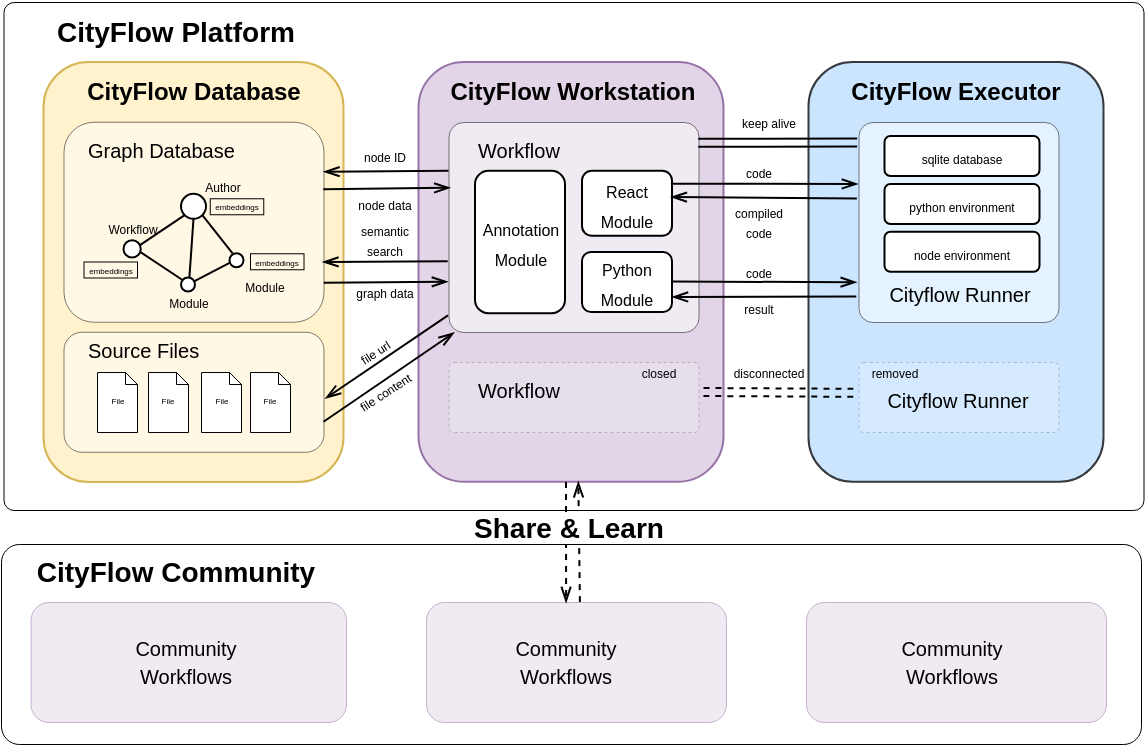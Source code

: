 <mxfile scale="2" border="0">
    <diagram id="j_Uz_649cstQB5dtHdHN" name="Page-1">
        <mxGraphModel dx="726" dy="691" grid="1" gridSize="10" guides="1" tooltips="1" connect="1" arrows="1" fold="1" page="1" pageScale="1" pageWidth="827" pageHeight="1169" math="0" shadow="0">
            <root>
                <mxCell id="0"/>
                <mxCell id="1" parent="0"/>
                <mxCell id="lSzMmfJVvKyT_ffGYAdH-124" value="" style="rounded=1;whiteSpace=wrap;html=1;labelBackgroundColor=none;strokeWidth=0.5;fontSize=4;fontColor=#000000;fillColor=none;arcSize=2;" vertex="1" parent="1">
                    <mxGeometry x="28.75" y="170" width="570" height="254" as="geometry"/>
                </mxCell>
                <mxCell id="lSzMmfJVvKyT_ffGYAdH-122" value="" style="rounded=1;whiteSpace=wrap;html=1;strokeWidth=1;fontSize=4;fillColor=#cce5ff;strokeColor=#36393d;" vertex="1" parent="1">
                    <mxGeometry x="431.25" y="200" width="147.5" height="209.88" as="geometry"/>
                </mxCell>
                <mxCell id="lSzMmfJVvKyT_ffGYAdH-121" value="" style="rounded=1;whiteSpace=wrap;html=1;strokeWidth=1;fontSize=4;fillColor=#e1d5e7;strokeColor=#9673a6;" vertex="1" parent="1">
                    <mxGeometry x="236.25" y="200" width="152.5" height="209.88" as="geometry"/>
                </mxCell>
                <mxCell id="lSzMmfJVvKyT_ffGYAdH-120" value="" style="rounded=1;whiteSpace=wrap;html=1;strokeWidth=1;fontSize=4;fillColor=#fff2cc;strokeColor=#d6b656;" vertex="1" parent="1">
                    <mxGeometry x="48.75" y="200" width="150" height="210" as="geometry"/>
                </mxCell>
                <mxCell id="lSzMmfJVvKyT_ffGYAdH-64" value="" style="rounded=1;whiteSpace=wrap;html=1;fontSize=6;fontColor=#FF3333;strokeWidth=0.5;opacity=50;" vertex="1" parent="1">
                    <mxGeometry x="58.75" y="229.88" width="130" height="100" as="geometry"/>
                </mxCell>
                <mxCell id="lSzMmfJVvKyT_ffGYAdH-109" value="&lt;span style=&quot;font-size: 6px;&quot;&gt;Module&lt;/span&gt;" style="text;html=1;align=center;verticalAlign=middle;resizable=1;points=[];autosize=1;strokeColor=none;fillColor=none;fontSize=8;movable=1;rotatable=1;deletable=1;editable=1;connectable=1;" vertex="1" parent="1">
                    <mxGeometry x="101" y="310" width="40" height="20" as="geometry"/>
                </mxCell>
                <mxCell id="lSzMmfJVvKyT_ffGYAdH-38" value="" style="rounded=1;whiteSpace=wrap;html=1;arcSize=7;strokeWidth=0.5;opacity=50;" vertex="1" parent="1">
                    <mxGeometry x="251.25" y="230" width="125" height="105.01" as="geometry"/>
                </mxCell>
                <mxCell id="lSzMmfJVvKyT_ffGYAdH-4" value="&lt;b&gt;CityFlow Database&lt;/b&gt;" style="text;html=1;strokeColor=none;fillColor=none;align=center;verticalAlign=middle;whiteSpace=wrap;rounded=0;" vertex="1" parent="1">
                    <mxGeometry x="68.75" y="200" width="110" height="30" as="geometry"/>
                </mxCell>
                <mxCell id="lSzMmfJVvKyT_ffGYAdH-21" value="&lt;b&gt;CityFlow Workstation&lt;/b&gt;" style="text;html=1;strokeColor=none;fillColor=none;align=center;verticalAlign=middle;whiteSpace=wrap;rounded=0;" vertex="1" parent="1">
                    <mxGeometry x="246.25" y="200" width="135" height="30" as="geometry"/>
                </mxCell>
                <mxCell id="lSzMmfJVvKyT_ffGYAdH-22" value="&lt;b&gt;CityFlow Executor&lt;/b&gt;" style="text;html=1;strokeColor=none;fillColor=none;align=center;verticalAlign=middle;whiteSpace=wrap;rounded=0;" vertex="1" parent="1">
                    <mxGeometry x="450" y="199.88" width="110" height="30" as="geometry"/>
                </mxCell>
                <mxCell id="lSzMmfJVvKyT_ffGYAdH-23" value="" style="rounded=1;whiteSpace=wrap;html=1;arcSize=7;strokeWidth=0.5;opacity=50;" vertex="1" parent="1">
                    <mxGeometry x="456.25" y="230" width="100" height="100" as="geometry"/>
                </mxCell>
                <mxCell id="lSzMmfJVvKyT_ffGYAdH-24" value="&lt;font style=&quot;font-size: 8px;&quot;&gt;React&lt;br&gt;Module&lt;/font&gt;" style="rounded=1;whiteSpace=wrap;html=1;" vertex="1" parent="1">
                    <mxGeometry x="318" y="254.38" width="45" height="32.5" as="geometry"/>
                </mxCell>
                <mxCell id="lSzMmfJVvKyT_ffGYAdH-28" value="&lt;font style=&quot;font-size: 8px;&quot;&gt;Python Module&lt;/font&gt;" style="rounded=1;whiteSpace=wrap;html=1;" vertex="1" parent="1">
                    <mxGeometry x="318" y="295" width="45" height="30" as="geometry"/>
                </mxCell>
                <mxCell id="lSzMmfJVvKyT_ffGYAdH-33" value="&lt;font style=&quot;font-size: 6px;&quot;&gt;sqlite database&lt;/font&gt;" style="rounded=1;whiteSpace=wrap;html=1;" vertex="1" parent="1">
                    <mxGeometry x="469.25" y="237" width="77.5" height="20" as="geometry"/>
                </mxCell>
                <mxCell id="lSzMmfJVvKyT_ffGYAdH-34" value="&lt;span style=&quot;color: rgb(0, 0, 0); font-family: Helvetica; font-style: normal; font-variant-ligatures: normal; font-variant-caps: normal; font-weight: 400; letter-spacing: normal; orphans: 2; text-indent: 0px; text-transform: none; widows: 2; word-spacing: 0px; -webkit-text-stroke-width: 0px; text-decoration-thickness: initial; text-decoration-style: initial; text-decoration-color: initial; float: none; display: inline !important;&quot;&gt;&lt;font style=&quot;font-size: 10px;&quot;&gt;Cityflow Runner&lt;/font&gt;&lt;/span&gt;" style="text;whiteSpace=wrap;html=1;align=center;" vertex="1" parent="1">
                    <mxGeometry x="462.25" y="302" width="90" height="20" as="geometry"/>
                </mxCell>
                <mxCell id="lSzMmfJVvKyT_ffGYAdH-35" value="&lt;span style=&quot;color: rgb(0, 0, 0); font-family: Helvetica; font-style: normal; font-variant-ligatures: normal; font-variant-caps: normal; font-weight: 400; letter-spacing: normal; orphans: 2; text-align: center; text-indent: 0px; text-transform: none; widows: 2; word-spacing: 0px; -webkit-text-stroke-width: 0px; text-decoration-thickness: initial; text-decoration-style: initial; text-decoration-color: initial; float: none; display: inline !important;&quot;&gt;&lt;font style=&quot;font-size: 10px;&quot;&gt;Workflow&lt;/font&gt;&lt;/span&gt;" style="text;whiteSpace=wrap;html=1;" vertex="1" parent="1">
                    <mxGeometry x="263.75" y="230" width="70" height="15" as="geometry"/>
                </mxCell>
                <mxCell id="lSzMmfJVvKyT_ffGYAdH-36" value="&lt;font style=&quot;font-size: 8px;&quot;&gt;Annotation Module&lt;/font&gt;" style="rounded=1;whiteSpace=wrap;html=1;" vertex="1" parent="1">
                    <mxGeometry x="264.5" y="254.38" width="45" height="71.25" as="geometry"/>
                </mxCell>
                <mxCell id="lSzMmfJVvKyT_ffGYAdH-39" value="" style="endArrow=openThin;html=1;fontSize=8;entryX=-0.003;entryY=0.31;entryDx=0;entryDy=0;entryPerimeter=0;exitX=0.988;exitY=0.199;exitDx=0;exitDy=0;exitPerimeter=0;endFill=0;" edge="1" parent="1" source="lSzMmfJVvKyT_ffGYAdH-24" target="lSzMmfJVvKyT_ffGYAdH-23">
                    <mxGeometry width="50" height="50" relative="1" as="geometry">
                        <mxPoint x="378.75" y="260" as="sourcePoint"/>
                        <mxPoint x="428.75" y="210" as="targetPoint"/>
                    </mxGeometry>
                </mxCell>
                <mxCell id="lSzMmfJVvKyT_ffGYAdH-41" value="" style="endArrow=openThin;html=1;fontSize=8;entryX=-0.009;entryY=0.801;entryDx=0;entryDy=0;entryPerimeter=0;exitX=0.988;exitY=0.199;exitDx=0;exitDy=0;exitPerimeter=0;endFill=0;" edge="1" parent="1" target="lSzMmfJVvKyT_ffGYAdH-23">
                    <mxGeometry width="50" height="50" relative="1" as="geometry">
                        <mxPoint x="363.0" y="309.787" as="sourcePoint"/>
                        <mxPoint x="448.99" y="309.94" as="targetPoint"/>
                    </mxGeometry>
                </mxCell>
                <mxCell id="lSzMmfJVvKyT_ffGYAdH-42" value="" style="endArrow=openThin;html=1;fontSize=8;entryX=1;entryY=0.75;entryDx=0;entryDy=0;exitX=-0.011;exitY=0.873;exitDx=0;exitDy=0;exitPerimeter=0;endFill=0;" edge="1" parent="1" source="lSzMmfJVvKyT_ffGYAdH-23" target="lSzMmfJVvKyT_ffGYAdH-28">
                    <mxGeometry width="50" height="50" relative="1" as="geometry">
                        <mxPoint x="373" y="316.877" as="sourcePoint"/>
                        <mxPoint x="458.99" y="317.03" as="targetPoint"/>
                    </mxGeometry>
                </mxCell>
                <mxCell id="lSzMmfJVvKyT_ffGYAdH-43" value="&lt;font style=&quot;font-size: 6px;&quot;&gt;code&lt;/font&gt;" style="text;html=1;align=center;verticalAlign=middle;resizable=0;points=[];autosize=1;strokeColor=none;fillColor=none;fontSize=8;" vertex="1" parent="1">
                    <mxGeometry x="386.25" y="245" width="40" height="20" as="geometry"/>
                </mxCell>
                <mxCell id="lSzMmfJVvKyT_ffGYAdH-44" value="&lt;font style=&quot;font-size: 6px;&quot;&gt;compiled &lt;br&gt;code&lt;/font&gt;" style="text;html=1;align=center;verticalAlign=middle;resizable=0;points=[];autosize=1;strokeColor=none;fillColor=none;fontSize=8;" vertex="1" parent="1">
                    <mxGeometry x="381.25" y="265" width="50" height="30" as="geometry"/>
                </mxCell>
                <mxCell id="lSzMmfJVvKyT_ffGYAdH-45" value="&lt;font style=&quot;font-size: 6px;&quot;&gt;code&lt;/font&gt;" style="text;html=1;align=center;verticalAlign=middle;resizable=0;points=[];autosize=1;strokeColor=none;fillColor=none;fontSize=8;" vertex="1" parent="1">
                    <mxGeometry x="386.25" y="295" width="40" height="20" as="geometry"/>
                </mxCell>
                <mxCell id="lSzMmfJVvKyT_ffGYAdH-46" value="" style="endArrow=openThin;html=1;fontSize=8;exitX=-0.008;exitY=0.383;exitDx=0;exitDy=0;exitPerimeter=0;entryX=0.987;entryY=0.403;entryDx=0;entryDy=0;entryPerimeter=0;endFill=0;" edge="1" parent="1" source="lSzMmfJVvKyT_ffGYAdH-23" target="lSzMmfJVvKyT_ffGYAdH-24">
                    <mxGeometry width="50" height="50" relative="1" as="geometry">
                        <mxPoint x="363.25" y="269.997" as="sourcePoint"/>
                        <mxPoint x="358.75" y="270" as="targetPoint"/>
                    </mxGeometry>
                </mxCell>
                <mxCell id="lSzMmfJVvKyT_ffGYAdH-47" value="&lt;font style=&quot;font-size: 6px;&quot;&gt;result&lt;/font&gt;" style="text;html=1;align=center;verticalAlign=middle;resizable=0;points=[];autosize=1;strokeColor=none;fillColor=none;fontSize=8;" vertex="1" parent="1">
                    <mxGeometry x="386.25" y="313.01" width="40" height="20" as="geometry"/>
                </mxCell>
                <mxCell id="lSzMmfJVvKyT_ffGYAdH-48" value="" style="rounded=1;whiteSpace=wrap;html=1;arcSize=7;dashed=1;strokeWidth=0.5;opacity=20;" vertex="1" parent="1">
                    <mxGeometry x="251.25" y="350" width="125" height="35.01" as="geometry"/>
                </mxCell>
                <mxCell id="lSzMmfJVvKyT_ffGYAdH-49" value="&lt;span style=&quot;color: rgb(0, 0, 0); font-family: Helvetica; font-style: normal; font-variant-ligatures: normal; font-variant-caps: normal; font-weight: 400; letter-spacing: normal; orphans: 2; text-align: center; text-indent: 0px; text-transform: none; widows: 2; word-spacing: 0px; -webkit-text-stroke-width: 0px; text-decoration-thickness: initial; text-decoration-style: initial; text-decoration-color: initial; float: none; display: inline !important;&quot;&gt;&lt;font style=&quot;font-size: 10px;&quot;&gt;Workflow&lt;/font&gt;&lt;/span&gt;" style="text;whiteSpace=wrap;html=1;" vertex="1" parent="1">
                    <mxGeometry x="263.75" y="350" width="70" height="15" as="geometry"/>
                </mxCell>
                <mxCell id="lSzMmfJVvKyT_ffGYAdH-50" value="" style="rounded=1;whiteSpace=wrap;html=1;arcSize=7;dashed=1;strokeWidth=0.5;opacity=20;" vertex="1" parent="1">
                    <mxGeometry x="456.25" y="350" width="100" height="35.01" as="geometry"/>
                </mxCell>
                <mxCell id="lSzMmfJVvKyT_ffGYAdH-51" value="&lt;span style=&quot;color: rgb(0, 0, 0); font-family: Helvetica; font-style: normal; font-variant-ligatures: normal; font-variant-caps: normal; font-weight: 400; letter-spacing: normal; orphans: 2; text-indent: 0px; text-transform: none; widows: 2; word-spacing: 0px; -webkit-text-stroke-width: 0px; text-decoration-thickness: initial; text-decoration-style: initial; text-decoration-color: initial; float: none; display: inline !important;&quot;&gt;&lt;font style=&quot;font-size: 10px;&quot;&gt;Cityflow Runner&lt;/font&gt;&lt;/span&gt;" style="text;whiteSpace=wrap;html=1;align=center;" vertex="1" parent="1">
                    <mxGeometry x="461.25" y="355" width="90" height="20" as="geometry"/>
                </mxCell>
                <mxCell id="lSzMmfJVvKyT_ffGYAdH-58" value="" style="endArrow=none;dashed=1;html=1;fontSize=8;shape=link;entryX=-0.026;entryY=0.44;entryDx=0;entryDy=0;entryPerimeter=0;" edge="1" parent="1" target="lSzMmfJVvKyT_ffGYAdH-50">
                    <mxGeometry width="50" height="50" relative="1" as="geometry">
                        <mxPoint x="378.75" y="365" as="sourcePoint"/>
                        <mxPoint x="448.75" y="363" as="targetPoint"/>
                    </mxGeometry>
                </mxCell>
                <mxCell id="lSzMmfJVvKyT_ffGYAdH-60" value="&lt;font style=&quot;font-size: 6px;&quot;&gt;disconnected&lt;/font&gt;" style="text;html=1;align=center;verticalAlign=middle;resizable=0;points=[];autosize=1;strokeColor=none;fillColor=none;fontSize=8;" vertex="1" parent="1">
                    <mxGeometry x="381.25" y="345" width="60" height="20" as="geometry"/>
                </mxCell>
                <mxCell id="lSzMmfJVvKyT_ffGYAdH-61" value="&lt;font style=&quot;font-size: 6px;&quot;&gt;removed&lt;/font&gt;" style="text;html=1;align=center;verticalAlign=middle;resizable=0;points=[];autosize=1;strokeColor=none;fillColor=none;fontSize=8;" vertex="1" parent="1">
                    <mxGeometry x="448.75" y="345" width="50" height="20" as="geometry"/>
                </mxCell>
                <mxCell id="lSzMmfJVvKyT_ffGYAdH-65" value="" style="rounded=1;whiteSpace=wrap;html=1;fontSize=6;fontColor=#FF3333;arcSize=15;strokeWidth=0.5;opacity=50;" vertex="1" parent="1">
                    <mxGeometry x="58.75" y="334.88" width="130" height="60" as="geometry"/>
                </mxCell>
                <mxCell id="lSzMmfJVvKyT_ffGYAdH-68" value="&lt;span style=&quot;color: rgb(0, 0, 0); font-family: Helvetica; font-style: normal; font-variant-ligatures: normal; font-variant-caps: normal; font-weight: 400; letter-spacing: normal; orphans: 2; text-align: center; text-indent: 0px; text-transform: none; widows: 2; word-spacing: 0px; -webkit-text-stroke-width: 0px; text-decoration-thickness: initial; text-decoration-style: initial; text-decoration-color: initial; float: none; display: inline !important;&quot;&gt;&lt;font style=&quot;font-size: 10px;&quot;&gt;Source Files&lt;/font&gt;&lt;/span&gt;" style="text;whiteSpace=wrap;html=1;" vertex="1" parent="1">
                    <mxGeometry x="68.75" y="329.89" width="70" height="15" as="geometry"/>
                </mxCell>
                <mxCell id="lSzMmfJVvKyT_ffGYAdH-69" value="&lt;span style=&quot;color: rgb(0, 0, 0); font-family: Helvetica; font-style: normal; font-variant-ligatures: normal; font-variant-caps: normal; font-weight: 400; letter-spacing: normal; orphans: 2; text-align: center; text-indent: 0px; text-transform: none; widows: 2; word-spacing: 0px; -webkit-text-stroke-width: 0px; text-decoration-thickness: initial; text-decoration-style: initial; text-decoration-color: initial; float: none; display: inline !important;&quot;&gt;&lt;font style=&quot;font-size: 10px;&quot;&gt;Graph Database&lt;/font&gt;&lt;/span&gt;" style="text;whiteSpace=wrap;html=1;" vertex="1" parent="1">
                    <mxGeometry x="68.75" y="229.88" width="80" height="15" as="geometry"/>
                </mxCell>
                <mxCell id="lSzMmfJVvKyT_ffGYAdH-70" value="" style="endArrow=classic;html=1;fontSize=6;fontColor=#FF3333;shape=link;entryX=-0.007;entryY=0.103;entryDx=0;entryDy=0;entryPerimeter=0;exitX=0.999;exitY=0.099;exitDx=0;exitDy=0;exitPerimeter=0;" edge="1" parent="1" source="lSzMmfJVvKyT_ffGYAdH-38" target="lSzMmfJVvKyT_ffGYAdH-23">
                    <mxGeometry width="50" height="50" relative="1" as="geometry">
                        <mxPoint x="378.75" y="240" as="sourcePoint"/>
                        <mxPoint x="428.75" y="200" as="targetPoint"/>
                    </mxGeometry>
                </mxCell>
                <mxCell id="lSzMmfJVvKyT_ffGYAdH-71" value="&lt;font style=&quot;font-size: 6px;&quot;&gt;keep alive&lt;/font&gt;" style="text;html=1;align=center;verticalAlign=middle;resizable=0;points=[];autosize=1;strokeColor=none;fillColor=none;fontSize=8;" vertex="1" parent="1">
                    <mxGeometry x="386.25" y="220" width="50" height="20" as="geometry"/>
                </mxCell>
                <mxCell id="lSzMmfJVvKyT_ffGYAdH-72" value="&lt;font style=&quot;font-size: 6px;&quot;&gt;closed&lt;/font&gt;" style="text;html=1;align=center;verticalAlign=middle;resizable=0;points=[];autosize=1;strokeColor=none;fillColor=none;fontSize=8;" vertex="1" parent="1">
                    <mxGeometry x="336.25" y="345.01" width="40" height="20" as="geometry"/>
                </mxCell>
                <mxCell id="lSzMmfJVvKyT_ffGYAdH-78" value="&lt;font style=&quot;font-size: 6px;&quot;&gt;python environment&lt;/font&gt;" style="rounded=1;whiteSpace=wrap;html=1;" vertex="1" parent="1">
                    <mxGeometry x="469.25" y="261" width="77.5" height="20" as="geometry"/>
                </mxCell>
                <mxCell id="lSzMmfJVvKyT_ffGYAdH-79" value="&lt;font style=&quot;font-size: 6px;&quot;&gt;node environment&lt;/font&gt;" style="rounded=1;whiteSpace=wrap;html=1;" vertex="1" parent="1">
                    <mxGeometry x="469.25" y="284.88" width="77.5" height="20" as="geometry"/>
                </mxCell>
                <mxCell id="lSzMmfJVvKyT_ffGYAdH-80" value="" style="endArrow=openThin;html=1;fontSize=6;fontColor=#FF3333;entryX=1;entryY=0.25;entryDx=0;entryDy=0;exitX=0;exitY=0.232;exitDx=0;exitDy=0;exitPerimeter=0;endFill=0;" edge="1" parent="1" source="lSzMmfJVvKyT_ffGYAdH-38" target="lSzMmfJVvKyT_ffGYAdH-64">
                    <mxGeometry width="50" height="50" relative="1" as="geometry">
                        <mxPoint x="248.75" y="255" as="sourcePoint"/>
                        <mxPoint x="298.75" y="230" as="targetPoint"/>
                    </mxGeometry>
                </mxCell>
                <mxCell id="lSzMmfJVvKyT_ffGYAdH-81" value="&lt;span style=&quot;font-size: 6px;&quot;&gt;node ID&lt;/span&gt;" style="text;html=1;align=center;verticalAlign=middle;resizable=0;points=[];autosize=1;strokeColor=none;fillColor=none;fontSize=8;" vertex="1" parent="1">
                    <mxGeometry x="198.75" y="237" width="40" height="20" as="geometry"/>
                </mxCell>
                <mxCell id="lSzMmfJVvKyT_ffGYAdH-83" value="" style="endArrow=openThin;html=1;fontSize=8;exitX=0.999;exitY=0.337;exitDx=0;exitDy=0;exitPerimeter=0;entryX=0.007;entryY=0.313;entryDx=0;entryDy=0;entryPerimeter=0;endFill=0;" edge="1" parent="1" source="lSzMmfJVvKyT_ffGYAdH-64" target="lSzMmfJVvKyT_ffGYAdH-38">
                    <mxGeometry width="50" height="50" relative="1" as="geometry">
                        <mxPoint x="198.75" y="269" as="sourcePoint"/>
                        <mxPoint x="248.75" y="264" as="targetPoint"/>
                    </mxGeometry>
                </mxCell>
                <mxCell id="lSzMmfJVvKyT_ffGYAdH-84" value="&lt;span style=&quot;font-size: 6px;&quot;&gt;node data&lt;/span&gt;" style="text;html=1;align=center;verticalAlign=middle;resizable=0;points=[];autosize=1;strokeColor=none;fillColor=none;fontSize=8;" vertex="1" parent="1">
                    <mxGeometry x="193.75" y="260.63" width="50" height="20" as="geometry"/>
                </mxCell>
                <mxCell id="lSzMmfJVvKyT_ffGYAdH-86" value="" style="endArrow=openThin;html=1;fontSize=6;fontColor=#FF3333;entryX=0.996;entryY=0.701;entryDx=0;entryDy=0;exitX=-0.003;exitY=0.663;exitDx=0;exitDy=0;exitPerimeter=0;entryPerimeter=0;endFill=0;" edge="1" parent="1" source="lSzMmfJVvKyT_ffGYAdH-38" target="lSzMmfJVvKyT_ffGYAdH-64">
                    <mxGeometry width="50" height="50" relative="1" as="geometry">
                        <mxPoint x="251.25" y="297.992" as="sourcePoint"/>
                        <mxPoint x="198.75" y="298.63" as="targetPoint"/>
                    </mxGeometry>
                </mxCell>
                <mxCell id="lSzMmfJVvKyT_ffGYAdH-88" value="" style="endArrow=openThin;html=1;fontSize=6;fontColor=#FF3333;entryX=1.044;entryY=1;entryDx=0;entryDy=0;entryPerimeter=0;exitX=1.001;exitY=0.805;exitDx=0;exitDy=0;exitPerimeter=0;endFill=0;" edge="1" parent="1" source="lSzMmfJVvKyT_ffGYAdH-64">
                    <mxGeometry width="50" height="50" relative="1" as="geometry">
                        <mxPoint x="198.75" y="320" as="sourcePoint"/>
                        <mxPoint x="250.95" y="309.88" as="targetPoint"/>
                    </mxGeometry>
                </mxCell>
                <mxCell id="lSzMmfJVvKyT_ffGYAdH-91" value="&lt;span style=&quot;font-size: 6px;&quot;&gt;graph data&lt;/span&gt;" style="text;html=1;align=center;verticalAlign=middle;resizable=0;points=[];autosize=1;strokeColor=none;fillColor=none;fontSize=8;" vertex="1" parent="1">
                    <mxGeometry x="193.75" y="305" width="50" height="20" as="geometry"/>
                </mxCell>
                <mxCell id="lSzMmfJVvKyT_ffGYAdH-92" value="&lt;span style=&quot;font-size: 6px;&quot;&gt;semantic &lt;br&gt;search&lt;/span&gt;" style="text;html=1;align=center;verticalAlign=middle;resizable=0;points=[];autosize=1;strokeColor=none;fillColor=none;fontSize=8;" vertex="1" parent="1">
                    <mxGeometry x="193.75" y="274.25" width="50" height="30" as="geometry"/>
                </mxCell>
                <mxCell id="lSzMmfJVvKyT_ffGYAdH-93" value="" style="endArrow=openThin;html=1;fontSize=6;fontColor=#FF3333;exitX=1;exitY=0.75;exitDx=0;exitDy=0;entryX=0.023;entryY=1.002;entryDx=0;entryDy=0;entryPerimeter=0;endFill=0;" edge="1" parent="1" source="lSzMmfJVvKyT_ffGYAdH-65" target="lSzMmfJVvKyT_ffGYAdH-38">
                    <mxGeometry width="50" height="50" relative="1" as="geometry">
                        <mxPoint x="198.75" y="380" as="sourcePoint"/>
                        <mxPoint x="248.75" y="330" as="targetPoint"/>
                    </mxGeometry>
                </mxCell>
                <mxCell id="lSzMmfJVvKyT_ffGYAdH-94" value="&lt;span style=&quot;font-size: 6px;&quot;&gt;file url&lt;/span&gt;" style="text;html=1;align=center;verticalAlign=middle;resizable=0;points=[];autosize=1;strokeColor=none;fillColor=none;fontSize=8;rotation=-33;" vertex="1" parent="1">
                    <mxGeometry x="193.75" y="335.01" width="40" height="20" as="geometry"/>
                </mxCell>
                <mxCell id="lSzMmfJVvKyT_ffGYAdH-95" value="" style="endArrow=none;html=1;fontSize=6;fontColor=#FF3333;exitX=1.007;exitY=0.556;exitDx=0;exitDy=0;startArrow=openThin;startFill=0;endFill=0;exitPerimeter=0;entryX=-0.002;entryY=0.921;entryDx=0;entryDy=0;entryPerimeter=0;" edge="1" parent="1" source="lSzMmfJVvKyT_ffGYAdH-65" target="lSzMmfJVvKyT_ffGYAdH-38">
                    <mxGeometry width="50" height="50" relative="1" as="geometry">
                        <mxPoint x="186.06" y="370.29" as="sourcePoint"/>
                        <mxPoint x="248.75" y="330" as="targetPoint"/>
                    </mxGeometry>
                </mxCell>
                <mxCell id="lSzMmfJVvKyT_ffGYAdH-96" value="&lt;span style=&quot;font-size: 6px;&quot;&gt;file content&lt;/span&gt;" style="text;html=1;align=center;verticalAlign=middle;resizable=0;points=[];autosize=1;strokeColor=none;fillColor=none;fontSize=8;rotation=-33;" vertex="1" parent="1">
                    <mxGeometry x="193.75" y="354.88" width="50" height="20" as="geometry"/>
                </mxCell>
                <mxCell id="lSzMmfJVvKyT_ffGYAdH-97" value="" style="ellipse;whiteSpace=wrap;html=1;aspect=fixed;fontSize=6;fontColor=#FF3333;" vertex="1" parent="1">
                    <mxGeometry x="117.5" y="265.88" width="12.5" height="12.5" as="geometry"/>
                </mxCell>
                <mxCell id="lSzMmfJVvKyT_ffGYAdH-98" value="" style="ellipse;whiteSpace=wrap;html=1;aspect=fixed;fontSize=6;fontColor=#FF3333;" vertex="1" parent="1">
                    <mxGeometry x="88.75" y="289.13" width="8.62" height="8.62" as="geometry"/>
                </mxCell>
                <mxCell id="lSzMmfJVvKyT_ffGYAdH-99" value="" style="ellipse;whiteSpace=wrap;html=1;aspect=fixed;fontSize=6;fontColor=#FF3333;" vertex="1" parent="1">
                    <mxGeometry x="141.75" y="295.63" width="7" height="7" as="geometry"/>
                </mxCell>
                <mxCell id="lSzMmfJVvKyT_ffGYAdH-102" value="&lt;span style=&quot;font-size: 6px;&quot;&gt;Author&lt;/span&gt;" style="text;html=1;align=center;verticalAlign=middle;resizable=0;points=[];autosize=1;strokeColor=none;fillColor=none;fontSize=8;" vertex="1" parent="1">
                    <mxGeometry x="117.5" y="252.13" width="40" height="20" as="geometry"/>
                </mxCell>
                <mxCell id="lSzMmfJVvKyT_ffGYAdH-103" value="&lt;span style=&quot;font-size: 6px;&quot;&gt;Workflow&lt;/span&gt;" style="text;html=1;align=center;verticalAlign=middle;resizable=0;points=[];autosize=1;strokeColor=none;fillColor=none;fontSize=8;" vertex="1" parent="1">
                    <mxGeometry x="67.5" y="272.75" width="50" height="20" as="geometry"/>
                </mxCell>
                <mxCell id="lSzMmfJVvKyT_ffGYAdH-104" value="&lt;span style=&quot;font-size: 6px;&quot;&gt;Module&lt;/span&gt;" style="text;html=1;align=center;verticalAlign=middle;resizable=0;points=[];autosize=1;strokeColor=none;fillColor=none;fontSize=8;" vertex="1" parent="1">
                    <mxGeometry x="138.75" y="302" width="40" height="20" as="geometry"/>
                </mxCell>
                <mxCell id="lSzMmfJVvKyT_ffGYAdH-105" value="&lt;font style=&quot;font-size: 4px;&quot; color=&quot;#000000&quot;&gt;embeddings&lt;/font&gt;" style="rounded=0;whiteSpace=wrap;html=1;fontSize=6;fontColor=#FF3333;strokeWidth=0.5;fillColor=none;" vertex="1" parent="1">
                    <mxGeometry x="68.75" y="299.75" width="26.75" height="8" as="geometry"/>
                </mxCell>
                <mxCell id="lSzMmfJVvKyT_ffGYAdH-106" value="&lt;font style=&quot;font-size: 4px;&quot; color=&quot;#000000&quot;&gt;embeddings&lt;/font&gt;" style="rounded=0;whiteSpace=wrap;html=1;fontSize=6;fontColor=#FF3333;strokeWidth=0.5;fillColor=none;" vertex="1" parent="1">
                    <mxGeometry x="131.88" y="268.13" width="26.75" height="8" as="geometry"/>
                </mxCell>
                <mxCell id="lSzMmfJVvKyT_ffGYAdH-107" value="&lt;font style=&quot;font-size: 4px;&quot; color=&quot;#000000&quot;&gt;embeddings&lt;/font&gt;" style="rounded=0;whiteSpace=wrap;html=1;fontSize=6;fontColor=#FF3333;strokeWidth=0.5;fillColor=none;" vertex="1" parent="1">
                    <mxGeometry x="152" y="295.63" width="26.75" height="8" as="geometry"/>
                </mxCell>
                <mxCell id="lSzMmfJVvKyT_ffGYAdH-108" value="" style="ellipse;whiteSpace=wrap;html=1;aspect=fixed;fontSize=6;fontColor=#FF3333;" vertex="1" parent="1">
                    <mxGeometry x="117.5" y="307.75" width="7" height="7" as="geometry"/>
                </mxCell>
                <mxCell id="lSzMmfJVvKyT_ffGYAdH-110" value="" style="endArrow=none;html=1;fontSize=4;fontColor=#000000;entryX=0;entryY=1;entryDx=0;entryDy=0;exitX=0.586;exitY=0.948;exitDx=0;exitDy=0;exitPerimeter=0;" edge="1" parent="1" source="lSzMmfJVvKyT_ffGYAdH-103" target="lSzMmfJVvKyT_ffGYAdH-97">
                    <mxGeometry width="50" height="50" relative="1" as="geometry">
                        <mxPoint x="98.75" y="327.75" as="sourcePoint"/>
                        <mxPoint x="148.75" y="277.75" as="targetPoint"/>
                    </mxGeometry>
                </mxCell>
                <mxCell id="lSzMmfJVvKyT_ffGYAdH-111" value="" style="endArrow=none;html=1;fontSize=4;fontColor=#000000;exitX=0.441;exitY=0.075;exitDx=0;exitDy=0;exitPerimeter=0;entryX=0.964;entryY=0.675;entryDx=0;entryDy=0;entryPerimeter=0;" edge="1" parent="1" target="lSzMmfJVvKyT_ffGYAdH-98">
                    <mxGeometry width="50" height="50" relative="1" as="geometry">
                        <mxPoint x="118.64" y="309.25" as="sourcePoint"/>
                        <mxPoint x="98.75" y="297.75" as="targetPoint"/>
                    </mxGeometry>
                </mxCell>
                <mxCell id="lSzMmfJVvKyT_ffGYAdH-112" value="" style="endArrow=none;html=1;fontSize=4;fontColor=#000000;entryX=0.5;entryY=1;entryDx=0;entryDy=0;" edge="1" parent="1" target="lSzMmfJVvKyT_ffGYAdH-97">
                    <mxGeometry width="50" height="50" relative="1" as="geometry">
                        <mxPoint x="121.699" y="307.75" as="sourcePoint"/>
                        <mxPoint x="58.75" y="287.75" as="targetPoint"/>
                    </mxGeometry>
                </mxCell>
                <mxCell id="lSzMmfJVvKyT_ffGYAdH-113" value="" style="endArrow=none;html=1;fontSize=4;fontColor=#000000;entryX=1;entryY=1;entryDx=0;entryDy=0;exitX=0.22;exitY=0.012;exitDx=0;exitDy=0;exitPerimeter=0;" edge="1" parent="1" source="lSzMmfJVvKyT_ffGYAdH-99" target="lSzMmfJVvKyT_ffGYAdH-97">
                    <mxGeometry width="50" height="50" relative="1" as="geometry">
                        <mxPoint x="-11.25" y="347.75" as="sourcePoint"/>
                        <mxPoint x="38.75" y="297.75" as="targetPoint"/>
                    </mxGeometry>
                </mxCell>
                <mxCell id="lSzMmfJVvKyT_ffGYAdH-115" value="" style="endArrow=none;html=1;fontSize=4;fontColor=#000000;exitX=0.037;exitY=0.673;exitDx=0;exitDy=0;exitPerimeter=0;entryX=0.898;entryY=0.293;entryDx=0;entryDy=0;entryPerimeter=0;" edge="1" parent="1" source="lSzMmfJVvKyT_ffGYAdH-99" target="lSzMmfJVvKyT_ffGYAdH-108">
                    <mxGeometry width="50" height="50" relative="1" as="geometry">
                        <mxPoint x="138.75" y="297.75" as="sourcePoint"/>
                        <mxPoint x="128.75" y="307.75" as="targetPoint"/>
                    </mxGeometry>
                </mxCell>
                <mxCell id="lSzMmfJVvKyT_ffGYAdH-116" value="File" style="shape=note;size=6;whiteSpace=wrap;html=1;strokeWidth=0.5;fontSize=4;fontColor=#000000;" vertex="1" parent="1">
                    <mxGeometry x="75.5" y="355.01" width="20" height="30" as="geometry"/>
                </mxCell>
                <mxCell id="lSzMmfJVvKyT_ffGYAdH-117" value="File" style="shape=note;size=6;whiteSpace=wrap;html=1;strokeWidth=0.5;fontSize=4;fontColor=#000000;" vertex="1" parent="1">
                    <mxGeometry x="101" y="355.01" width="20" height="30" as="geometry"/>
                </mxCell>
                <mxCell id="lSzMmfJVvKyT_ffGYAdH-118" value="File" style="shape=note;size=6;whiteSpace=wrap;html=1;strokeWidth=0.5;fontSize=4;fontColor=#000000;" vertex="1" parent="1">
                    <mxGeometry x="127.5" y="355.01" width="20" height="30" as="geometry"/>
                </mxCell>
                <mxCell id="lSzMmfJVvKyT_ffGYAdH-119" value="File" style="shape=note;size=6;whiteSpace=wrap;html=1;strokeWidth=0.5;fontSize=4;fontColor=#000000;" vertex="1" parent="1">
                    <mxGeometry x="152" y="355.01" width="20" height="30" as="geometry"/>
                </mxCell>
                <mxCell id="lSzMmfJVvKyT_ffGYAdH-125" value="" style="rounded=1;whiteSpace=wrap;html=1;labelBackgroundColor=none;strokeWidth=0.5;fontSize=4;fontColor=#000000;fillColor=none;arcSize=9;" vertex="1" parent="1">
                    <mxGeometry x="27.5" y="441" width="570" height="100" as="geometry"/>
                </mxCell>
                <mxCell id="lSzMmfJVvKyT_ffGYAdH-126" value="&lt;b&gt;&lt;font style=&quot;font-size: 14px;&quot;&gt;CityFlow Platform&lt;/font&gt;&lt;/b&gt;" style="text;html=1;strokeColor=none;fillColor=none;align=center;verticalAlign=middle;whiteSpace=wrap;rounded=0;labelBackgroundColor=none;strokeWidth=0.5;fontSize=4;fontColor=#000000;" vertex="1" parent="1">
                    <mxGeometry x="35.75" y="169.88" width="158" height="30" as="geometry"/>
                </mxCell>
                <mxCell id="lSzMmfJVvKyT_ffGYAdH-127" value="&lt;b&gt;&lt;font style=&quot;font-size: 14px;&quot;&gt;CityFlow Community&lt;/font&gt;&lt;/b&gt;" style="text;html=1;strokeColor=none;fillColor=none;align=center;verticalAlign=middle;whiteSpace=wrap;rounded=0;labelBackgroundColor=none;strokeWidth=0.5;fontSize=4;fontColor=#000000;" vertex="1" parent="1">
                    <mxGeometry x="35.75" y="440" width="158" height="30" as="geometry"/>
                </mxCell>
                <mxCell id="lSzMmfJVvKyT_ffGYAdH-128" value="" style="rounded=1;whiteSpace=wrap;html=1;labelBackgroundColor=none;strokeWidth=0.5;fontSize=14;fillColor=#e1d5e7;strokeColor=#9673a6;opacity=50;" vertex="1" parent="1">
                    <mxGeometry x="42.25" y="470" width="157.75" height="60" as="geometry"/>
                </mxCell>
                <mxCell id="lSzMmfJVvKyT_ffGYAdH-129" value="" style="rounded=1;whiteSpace=wrap;html=1;labelBackgroundColor=none;strokeWidth=0.5;fontSize=14;fillColor=#e1d5e7;strokeColor=#9673a6;opacity=50;" vertex="1" parent="1">
                    <mxGeometry x="240" y="470" width="150" height="60" as="geometry"/>
                </mxCell>
                <mxCell id="lSzMmfJVvKyT_ffGYAdH-131" value="" style="rounded=1;whiteSpace=wrap;html=1;labelBackgroundColor=none;strokeWidth=0.5;fontSize=14;fillColor=#e1d5e7;strokeColor=#9673a6;opacity=50;" vertex="1" parent="1">
                    <mxGeometry x="430" y="470" width="150" height="60" as="geometry"/>
                </mxCell>
                <mxCell id="lSzMmfJVvKyT_ffGYAdH-134" value="&lt;span style=&quot;color: rgb(0, 0, 0); font-family: Helvetica; font-style: normal; font-variant-ligatures: normal; font-variant-caps: normal; font-weight: 400; letter-spacing: normal; orphans: 2; text-indent: 0px; text-transform: none; widows: 2; word-spacing: 0px; -webkit-text-stroke-width: 0px; text-decoration-thickness: initial; text-decoration-style: initial; text-decoration-color: initial; float: none; display: inline !important;&quot;&gt;&lt;font style=&quot;font-size: 10px;&quot;&gt;Community Workflows&lt;/font&gt;&lt;/span&gt;" style="text;whiteSpace=wrap;html=1;align=center;" vertex="1" parent="1">
                    <mxGeometry x="75.5" y="478.75" width="88.12" height="42.5" as="geometry"/>
                </mxCell>
                <mxCell id="lSzMmfJVvKyT_ffGYAdH-136" value="&lt;span style=&quot;color: rgb(0, 0, 0); font-family: Helvetica; font-style: normal; font-variant-ligatures: normal; font-variant-caps: normal; font-weight: 400; letter-spacing: normal; orphans: 2; text-indent: 0px; text-transform: none; widows: 2; word-spacing: 0px; -webkit-text-stroke-width: 0px; text-decoration-thickness: initial; text-decoration-style: initial; text-decoration-color: initial; float: none; display: inline !important;&quot;&gt;&lt;font style=&quot;font-size: 10px;&quot;&gt;Community Workflows&lt;/font&gt;&lt;/span&gt;" style="text;whiteSpace=wrap;html=1;align=center;" vertex="1" parent="1">
                    <mxGeometry x="265.94" y="478.75" width="88.12" height="42.5" as="geometry"/>
                </mxCell>
                <mxCell id="lSzMmfJVvKyT_ffGYAdH-138" value="&lt;span style=&quot;color: rgb(0, 0, 0); font-family: Helvetica; font-style: normal; font-variant-ligatures: normal; font-variant-caps: normal; font-weight: 400; letter-spacing: normal; orphans: 2; text-indent: 0px; text-transform: none; widows: 2; word-spacing: 0px; -webkit-text-stroke-width: 0px; text-decoration-thickness: initial; text-decoration-style: initial; text-decoration-color: initial; float: none; display: inline !important;&quot;&gt;&lt;font style=&quot;font-size: 10px;&quot;&gt;Community Workflows&lt;/font&gt;&lt;/span&gt;" style="text;whiteSpace=wrap;html=1;align=center;" vertex="1" parent="1">
                    <mxGeometry x="458.63" y="478.75" width="88.12" height="42.5" as="geometry"/>
                </mxCell>
                <mxCell id="lSzMmfJVvKyT_ffGYAdH-139" value="" style="endArrow=openThin;html=1;fontSize=10;fontColor=#000000;entryX=0.467;entryY=0.007;entryDx=0;entryDy=0;entryPerimeter=0;endFill=0;dashed=1;" edge="1" parent="1" target="lSzMmfJVvKyT_ffGYAdH-129">
                    <mxGeometry width="50" height="50" relative="1" as="geometry">
                        <mxPoint x="310" y="410" as="sourcePoint"/>
                        <mxPoint x="360" y="360" as="targetPoint"/>
                    </mxGeometry>
                </mxCell>
                <mxCell id="lSzMmfJVvKyT_ffGYAdH-140" value="" style="endArrow=openThin;html=1;fontSize=10;fontColor=#000000;entryX=0.524;entryY=0.999;entryDx=0;entryDy=0;entryPerimeter=0;exitX=0.513;exitY=0.001;exitDx=0;exitDy=0;exitPerimeter=0;endFill=0;dashed=1;" edge="1" parent="1" source="lSzMmfJVvKyT_ffGYAdH-129" target="lSzMmfJVvKyT_ffGYAdH-121">
                    <mxGeometry width="50" height="50" relative="1" as="geometry">
                        <mxPoint x="320" y="420" as="sourcePoint"/>
                        <mxPoint x="320.05" y="480.42" as="targetPoint"/>
                    </mxGeometry>
                </mxCell>
                <mxCell id="lSzMmfJVvKyT_ffGYAdH-141" value="&lt;font size=&quot;1&quot; style=&quot;&quot;&gt;&lt;b style=&quot;background-color: rgb(255, 255, 255); font-size: 14px;&quot;&gt;Share &amp;amp; Learn&lt;/b&gt;&lt;/font&gt;" style="text;html=1;align=center;verticalAlign=middle;resizable=0;points=[];autosize=1;strokeColor=none;fillColor=none;fontSize=8;" vertex="1" parent="1">
                    <mxGeometry x="251.25" y="418" width="120" height="30" as="geometry"/>
                </mxCell>
            </root>
        </mxGraphModel>
    </diagram>
    <diagram id="zSwOkCgLSsVxC-KGnxdu" name="Page-2">
        <mxGraphModel grid="1" page="1" gridSize="10" guides="1" tooltips="1" connect="1" arrows="1" fold="1" pageScale="1" pageWidth="850" pageHeight="1100" math="0" shadow="0">
            <root>
                <mxCell id="0"/>
                <mxCell id="1" parent="0"/>
            </root>
        </mxGraphModel>
    </diagram>
</mxfile>